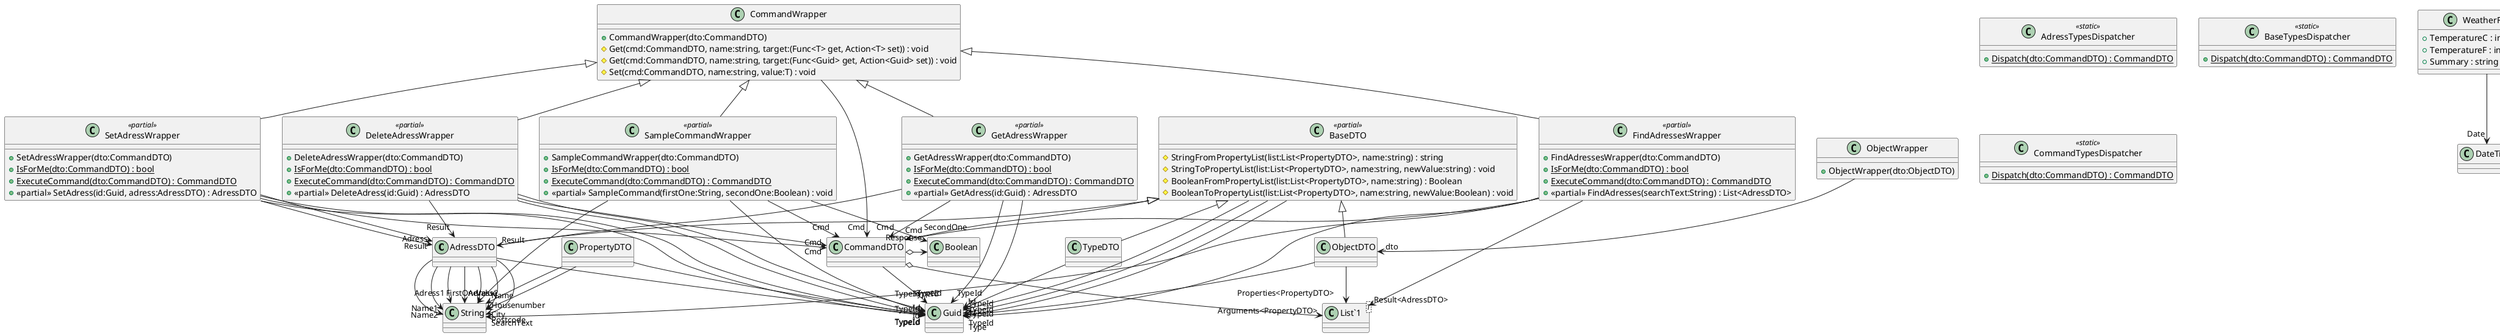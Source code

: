 @startuml
class AdressDTO {
}
class FindAdressesWrapper <<partial>> {
    + FindAdressesWrapper(dto:CommandDTO)
    + {static} IsForMe(dto:CommandDTO) : bool
    + {static} ExecuteCommand(dto:CommandDTO) : CommandDTO
    + <<partial>> FindAdresses(searchText:String) : List<AdressDTO>
}
class GetAdressWrapper <<partial>> {
    + GetAdressWrapper(dto:CommandDTO)
    + {static} IsForMe(dto:CommandDTO) : bool
    + {static} ExecuteCommand(dto:CommandDTO) : CommandDTO
    + <<partial>> GetAdress(id:Guid) : AdressDTO
}
class SetAdressWrapper <<partial>> {
    + SetAdressWrapper(dto:CommandDTO)
    + {static} IsForMe(dto:CommandDTO) : bool
    + {static} ExecuteCommand(dto:CommandDTO) : CommandDTO
    + <<partial>> SetAdress(id:Guid, adress:AdressDTO) : AdressDTO
}
class DeleteAdressWrapper <<partial>> {
    + DeleteAdressWrapper(dto:CommandDTO)
    + {static} IsForMe(dto:CommandDTO) : bool
    + {static} ExecuteCommand(dto:CommandDTO) : CommandDTO
    + <<partial>> DeleteAdress(id:Guid) : AdressDTO
}
class AdressTypesDispatcher <<static>> {
    + {static} Dispatch(dto:CommandDTO) : CommandDTO
}
class "List`1"<T> {
}
BaseDTO <|-- AdressDTO
AdressDTO --> "TypeId" Guid
AdressDTO --> "Name1" String
AdressDTO --> "Name2" String
AdressDTO --> "Adress1" String
AdressDTO --> "Adress2" String
AdressDTO --> "Housenumber" String
AdressDTO --> "City" String
AdressDTO --> "Postcode" String
CommandWrapper <|-- FindAdressesWrapper
FindAdressesWrapper --> "TypeId" Guid
FindAdressesWrapper --> "Cmd" CommandDTO
FindAdressesWrapper --> "SearchText" String
FindAdressesWrapper --> "Result<AdressDTO>" "List`1"
CommandWrapper <|-- GetAdressWrapper
GetAdressWrapper --> "TypeId" Guid
GetAdressWrapper --> "Cmd" CommandDTO
GetAdressWrapper --> "Id" Guid
GetAdressWrapper --> "Result" AdressDTO
CommandWrapper <|-- SetAdressWrapper
SetAdressWrapper --> "TypeId" Guid
SetAdressWrapper --> "Cmd" CommandDTO
SetAdressWrapper --> "Id" Guid
SetAdressWrapper --> "Adress" AdressDTO
SetAdressWrapper --> "Result" AdressDTO
CommandWrapper <|-- DeleteAdressWrapper
DeleteAdressWrapper --> "TypeId" Guid
DeleteAdressWrapper --> "Cmd" CommandDTO
DeleteAdressWrapper --> "Id" Guid
DeleteAdressWrapper --> "Result" AdressDTO
class BaseDTO <<partial>> {
    # StringFromPropertyList(list:List<PropertyDTO>, name:string) : string
    # StringToPropertyList(list:List<PropertyDTO>, name:string, newValue:string) : void
    # BooleanFromPropertyList(list:List<PropertyDTO>, name:string) : Boolean
    # BooleanToPropertyList(list:List<PropertyDTO>, name:string, newValue:Boolean) : void
}
class BaseDTO <<partial>> {
}
class PropertyDTO {
}
class ObjectDTO {
}
class TypeDTO {
}
class BaseTypesDispatcher <<static>> {
    + {static} Dispatch(dto:CommandDTO) : CommandDTO
}
class "List`1"<T> {
}
BaseDTO --> "TypeId" Guid
BaseDTO --> "Id" Guid
BaseDTO --> "Type" Guid
PropertyDTO --> "TypeId" Guid
PropertyDTO --> "Name" String
PropertyDTO --> "Value" String
BaseDTO <|-- ObjectDTO
ObjectDTO --> "TypeId" Guid
ObjectDTO --> "Properties<PropertyDTO>" "List`1"
BaseDTO <|-- TypeDTO
TypeDTO --> "TypeId" Guid
class ObjectWrapper {
    + ObjectWrapper(dto:ObjectDTO)
}
class CommandWrapper {
    + CommandWrapper(dto:CommandDTO)
    # Get(cmd:CommandDTO, name:string, target:(Func<T> get, Action<T> set)) : void
    # Get(cmd:CommandDTO, name:string, target:(Func<Guid> get, Action<Guid> set)) : void
    # Set(cmd:CommandDTO, name:string, value:T) : void
}
ObjectWrapper --> "_dto" ObjectDTO
CommandWrapper --> "Cmd" CommandDTO
class CommandDTO {
}
class SampleCommandWrapper <<partial>> {
    + SampleCommandWrapper(dto:CommandDTO)
    + {static} IsForMe(dto:CommandDTO) : bool
    + {static} ExecuteCommand(dto:CommandDTO) : CommandDTO
    + <<partial>> SampleCommand(firstOne:String, secondOne:Boolean) : void
}
class CommandTypesDispatcher <<static>> {
    + {static} Dispatch(dto:CommandDTO) : CommandDTO
}
class "List`1"<T> {
}
BaseDTO <|-- CommandDTO
CommandDTO --> "TypeId" Guid
CommandDTO o-> "Response" Boolean
CommandDTO o-> "Arguments<PropertyDTO>" "List`1"
CommandWrapper <|-- SampleCommandWrapper
SampleCommandWrapper --> "TypeId" Guid
SampleCommandWrapper --> "Cmd" CommandDTO
SampleCommandWrapper --> "FirstOne" String
SampleCommandWrapper --> "SecondOne" Boolean
class WeatherForecast {
    + TemperatureC : int <<get>> <<set>>
    + TemperatureF : int <<get>>
    + Summary : string <<get>> <<set>>
}
WeatherForecast --> "Date" DateTime
@enduml
